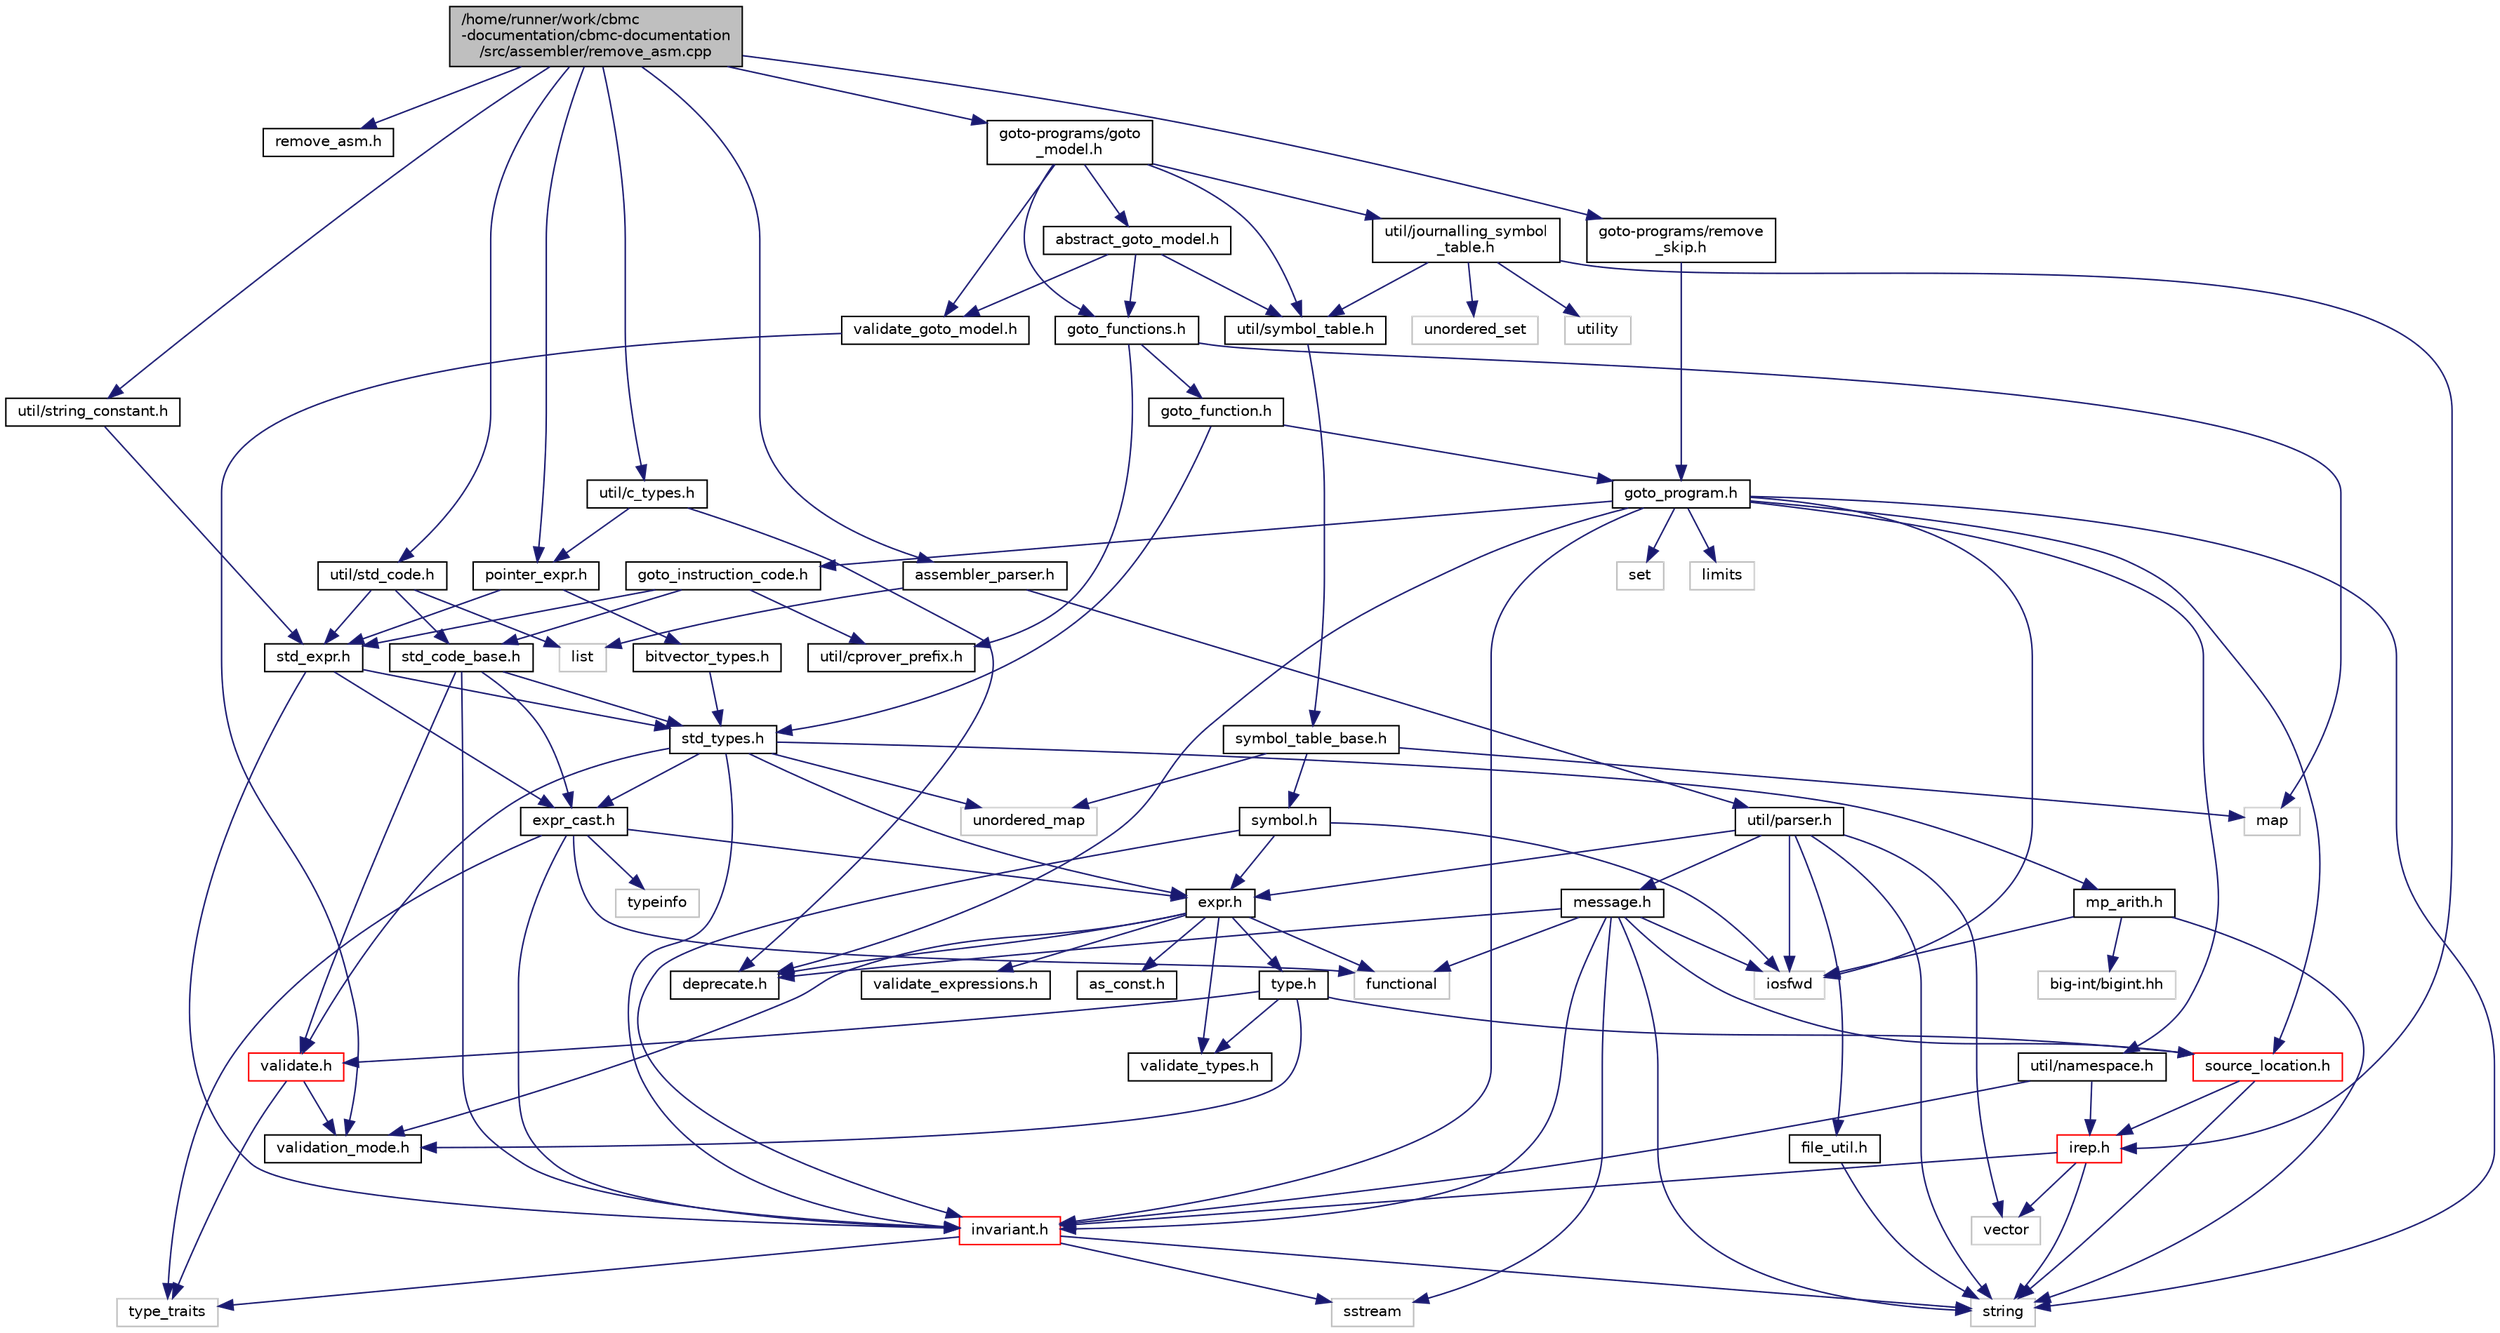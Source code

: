 digraph "/home/runner/work/cbmc-documentation/cbmc-documentation/src/assembler/remove_asm.cpp"
{
 // LATEX_PDF_SIZE
  bgcolor="transparent";
  edge [fontname="Helvetica",fontsize="10",labelfontname="Helvetica",labelfontsize="10"];
  node [fontname="Helvetica",fontsize="10",shape=record];
  Node1 [label="/home/runner/work/cbmc\l-documentation/cbmc-documentation\l/src/assembler/remove_asm.cpp",height=0.2,width=0.4,color="black", fillcolor="grey75", style="filled", fontcolor="black",tooltip=" "];
  Node1 -> Node2 [color="midnightblue",fontsize="10",style="solid",fontname="Helvetica"];
  Node2 [label="remove_asm.h",height=0.2,width=0.4,color="black",URL="$remove__asm_8h.html",tooltip=" "];
  Node1 -> Node3 [color="midnightblue",fontsize="10",style="solid",fontname="Helvetica"];
  Node3 [label="util/c_types.h",height=0.2,width=0.4,color="black",URL="$c__types_8h.html",tooltip=" "];
  Node3 -> Node4 [color="midnightblue",fontsize="10",style="solid",fontname="Helvetica"];
  Node4 [label="deprecate.h",height=0.2,width=0.4,color="black",URL="$deprecate_8h.html",tooltip=" "];
  Node3 -> Node5 [color="midnightblue",fontsize="10",style="solid",fontname="Helvetica"];
  Node5 [label="pointer_expr.h",height=0.2,width=0.4,color="black",URL="$pointer__expr_8h.html",tooltip=" "];
  Node5 -> Node6 [color="midnightblue",fontsize="10",style="solid",fontname="Helvetica"];
  Node6 [label="bitvector_types.h",height=0.2,width=0.4,color="black",URL="$bitvector__types_8h.html",tooltip=" "];
  Node6 -> Node7 [color="midnightblue",fontsize="10",style="solid",fontname="Helvetica"];
  Node7 [label="std_types.h",height=0.2,width=0.4,color="black",URL="$std__types_8h.html",tooltip=" "];
  Node7 -> Node8 [color="midnightblue",fontsize="10",style="solid",fontname="Helvetica"];
  Node8 [label="expr.h",height=0.2,width=0.4,color="black",URL="$expr_8h.html",tooltip=" "];
  Node8 -> Node9 [color="midnightblue",fontsize="10",style="solid",fontname="Helvetica"];
  Node9 [label="as_const.h",height=0.2,width=0.4,color="black",URL="$as__const_8h.html",tooltip=" "];
  Node8 -> Node4 [color="midnightblue",fontsize="10",style="solid",fontname="Helvetica"];
  Node8 -> Node10 [color="midnightblue",fontsize="10",style="solid",fontname="Helvetica"];
  Node10 [label="type.h",height=0.2,width=0.4,color="black",URL="$type_8h.html",tooltip=" "];
  Node10 -> Node11 [color="midnightblue",fontsize="10",style="solid",fontname="Helvetica"];
  Node11 [label="source_location.h",height=0.2,width=0.4,color="red",URL="$source__location_8h.html",tooltip=" "];
  Node11 -> Node12 [color="midnightblue",fontsize="10",style="solid",fontname="Helvetica"];
  Node12 [label="irep.h",height=0.2,width=0.4,color="red",URL="$irep_8h.html",tooltip=" "];
  Node12 -> Node13 [color="midnightblue",fontsize="10",style="solid",fontname="Helvetica"];
  Node13 [label="string",height=0.2,width=0.4,color="grey75",tooltip=" "];
  Node12 -> Node14 [color="midnightblue",fontsize="10",style="solid",fontname="Helvetica"];
  Node14 [label="vector",height=0.2,width=0.4,color="grey75",tooltip=" "];
  Node12 -> Node15 [color="midnightblue",fontsize="10",style="solid",fontname="Helvetica"];
  Node15 [label="invariant.h",height=0.2,width=0.4,color="red",URL="$src_2util_2invariant_8h.html",tooltip=" "];
  Node15 -> Node17 [color="midnightblue",fontsize="10",style="solid",fontname="Helvetica"];
  Node17 [label="sstream",height=0.2,width=0.4,color="grey75",tooltip=" "];
  Node15 -> Node13 [color="midnightblue",fontsize="10",style="solid",fontname="Helvetica"];
  Node15 -> Node18 [color="midnightblue",fontsize="10",style="solid",fontname="Helvetica"];
  Node18 [label="type_traits",height=0.2,width=0.4,color="grey75",tooltip=" "];
  Node11 -> Node13 [color="midnightblue",fontsize="10",style="solid",fontname="Helvetica"];
  Node10 -> Node36 [color="midnightblue",fontsize="10",style="solid",fontname="Helvetica"];
  Node36 [label="validate.h",height=0.2,width=0.4,color="red",URL="$validate_8h.html",tooltip=" "];
  Node36 -> Node18 [color="midnightblue",fontsize="10",style="solid",fontname="Helvetica"];
  Node36 -> Node38 [color="midnightblue",fontsize="10",style="solid",fontname="Helvetica"];
  Node38 [label="validation_mode.h",height=0.2,width=0.4,color="black",URL="$validation__mode_8h.html",tooltip=" "];
  Node10 -> Node39 [color="midnightblue",fontsize="10",style="solid",fontname="Helvetica"];
  Node39 [label="validate_types.h",height=0.2,width=0.4,color="black",URL="$validate__types_8h.html",tooltip=" "];
  Node10 -> Node38 [color="midnightblue",fontsize="10",style="solid",fontname="Helvetica"];
  Node8 -> Node40 [color="midnightblue",fontsize="10",style="solid",fontname="Helvetica"];
  Node40 [label="validate_expressions.h",height=0.2,width=0.4,color="black",URL="$validate__expressions_8h.html",tooltip=" "];
  Node8 -> Node39 [color="midnightblue",fontsize="10",style="solid",fontname="Helvetica"];
  Node8 -> Node38 [color="midnightblue",fontsize="10",style="solid",fontname="Helvetica"];
  Node8 -> Node41 [color="midnightblue",fontsize="10",style="solid",fontname="Helvetica"];
  Node41 [label="functional",height=0.2,width=0.4,color="grey75",tooltip=" "];
  Node7 -> Node42 [color="midnightblue",fontsize="10",style="solid",fontname="Helvetica"];
  Node42 [label="expr_cast.h",height=0.2,width=0.4,color="black",URL="$expr__cast_8h.html",tooltip="Templated functions to cast to specific exprt-derived classes."];
  Node42 -> Node43 [color="midnightblue",fontsize="10",style="solid",fontname="Helvetica"];
  Node43 [label="typeinfo",height=0.2,width=0.4,color="grey75",tooltip=" "];
  Node42 -> Node18 [color="midnightblue",fontsize="10",style="solid",fontname="Helvetica"];
  Node42 -> Node41 [color="midnightblue",fontsize="10",style="solid",fontname="Helvetica"];
  Node42 -> Node15 [color="midnightblue",fontsize="10",style="solid",fontname="Helvetica"];
  Node42 -> Node8 [color="midnightblue",fontsize="10",style="solid",fontname="Helvetica"];
  Node7 -> Node15 [color="midnightblue",fontsize="10",style="solid",fontname="Helvetica"];
  Node7 -> Node44 [color="midnightblue",fontsize="10",style="solid",fontname="Helvetica"];
  Node44 [label="mp_arith.h",height=0.2,width=0.4,color="black",URL="$mp__arith_8h.html",tooltip=" "];
  Node44 -> Node21 [color="midnightblue",fontsize="10",style="solid",fontname="Helvetica"];
  Node21 [label="iosfwd",height=0.2,width=0.4,color="grey75",tooltip=" "];
  Node44 -> Node13 [color="midnightblue",fontsize="10",style="solid",fontname="Helvetica"];
  Node44 -> Node45 [color="midnightblue",fontsize="10",style="solid",fontname="Helvetica"];
  Node45 [label="big-int/bigint.hh",height=0.2,width=0.4,color="grey75",tooltip=" "];
  Node7 -> Node36 [color="midnightblue",fontsize="10",style="solid",fontname="Helvetica"];
  Node7 -> Node26 [color="midnightblue",fontsize="10",style="solid",fontname="Helvetica"];
  Node26 [label="unordered_map",height=0.2,width=0.4,color="grey75",tooltip=" "];
  Node5 -> Node46 [color="midnightblue",fontsize="10",style="solid",fontname="Helvetica"];
  Node46 [label="std_expr.h",height=0.2,width=0.4,color="black",URL="$std__expr_8h.html",tooltip=" "];
  Node46 -> Node42 [color="midnightblue",fontsize="10",style="solid",fontname="Helvetica"];
  Node46 -> Node15 [color="midnightblue",fontsize="10",style="solid",fontname="Helvetica"];
  Node46 -> Node7 [color="midnightblue",fontsize="10",style="solid",fontname="Helvetica"];
  Node1 -> Node5 [color="midnightblue",fontsize="10",style="solid",fontname="Helvetica"];
  Node1 -> Node47 [color="midnightblue",fontsize="10",style="solid",fontname="Helvetica"];
  Node47 [label="util/std_code.h",height=0.2,width=0.4,color="black",URL="$std__code_8h.html",tooltip=" "];
  Node47 -> Node25 [color="midnightblue",fontsize="10",style="solid",fontname="Helvetica"];
  Node25 [label="list",height=0.2,width=0.4,color="grey75",tooltip=" "];
  Node47 -> Node48 [color="midnightblue",fontsize="10",style="solid",fontname="Helvetica"];
  Node48 [label="std_code_base.h",height=0.2,width=0.4,color="black",URL="$std__code__base_8h.html",tooltip=" "];
  Node48 -> Node42 [color="midnightblue",fontsize="10",style="solid",fontname="Helvetica"];
  Node48 -> Node15 [color="midnightblue",fontsize="10",style="solid",fontname="Helvetica"];
  Node48 -> Node7 [color="midnightblue",fontsize="10",style="solid",fontname="Helvetica"];
  Node48 -> Node36 [color="midnightblue",fontsize="10",style="solid",fontname="Helvetica"];
  Node47 -> Node46 [color="midnightblue",fontsize="10",style="solid",fontname="Helvetica"];
  Node1 -> Node49 [color="midnightblue",fontsize="10",style="solid",fontname="Helvetica"];
  Node49 [label="util/string_constant.h",height=0.2,width=0.4,color="black",URL="$string__constant_8h.html",tooltip=" "];
  Node49 -> Node46 [color="midnightblue",fontsize="10",style="solid",fontname="Helvetica"];
  Node1 -> Node50 [color="midnightblue",fontsize="10",style="solid",fontname="Helvetica"];
  Node50 [label="goto-programs/goto\l_model.h",height=0.2,width=0.4,color="black",URL="$goto__model_8h.html",tooltip=" "];
  Node50 -> Node51 [color="midnightblue",fontsize="10",style="solid",fontname="Helvetica"];
  Node51 [label="util/symbol_table.h",height=0.2,width=0.4,color="black",URL="$symbol__table_8h.html",tooltip="Author: Diffblue Ltd."];
  Node51 -> Node52 [color="midnightblue",fontsize="10",style="solid",fontname="Helvetica"];
  Node52 [label="symbol_table_base.h",height=0.2,width=0.4,color="black",URL="$symbol__table__base_8h.html",tooltip="Author: Diffblue Ltd."];
  Node52 -> Node53 [color="midnightblue",fontsize="10",style="solid",fontname="Helvetica"];
  Node53 [label="map",height=0.2,width=0.4,color="grey75",tooltip=" "];
  Node52 -> Node26 [color="midnightblue",fontsize="10",style="solid",fontname="Helvetica"];
  Node52 -> Node54 [color="midnightblue",fontsize="10",style="solid",fontname="Helvetica"];
  Node54 [label="symbol.h",height=0.2,width=0.4,color="black",URL="$symbol_8h.html",tooltip="Symbol table entry."];
  Node54 -> Node21 [color="midnightblue",fontsize="10",style="solid",fontname="Helvetica"];
  Node54 -> Node8 [color="midnightblue",fontsize="10",style="solid",fontname="Helvetica"];
  Node54 -> Node15 [color="midnightblue",fontsize="10",style="solid",fontname="Helvetica"];
  Node50 -> Node55 [color="midnightblue",fontsize="10",style="solid",fontname="Helvetica"];
  Node55 [label="util/journalling_symbol\l_table.h",height=0.2,width=0.4,color="black",URL="$journalling__symbol__table_8h.html",tooltip="Author: Diffblue Ltd."];
  Node55 -> Node56 [color="midnightblue",fontsize="10",style="solid",fontname="Helvetica"];
  Node56 [label="utility",height=0.2,width=0.4,color="grey75",tooltip=" "];
  Node55 -> Node57 [color="midnightblue",fontsize="10",style="solid",fontname="Helvetica"];
  Node57 [label="unordered_set",height=0.2,width=0.4,color="grey75",tooltip=" "];
  Node55 -> Node12 [color="midnightblue",fontsize="10",style="solid",fontname="Helvetica"];
  Node55 -> Node51 [color="midnightblue",fontsize="10",style="solid",fontname="Helvetica"];
  Node50 -> Node58 [color="midnightblue",fontsize="10",style="solid",fontname="Helvetica"];
  Node58 [label="abstract_goto_model.h",height=0.2,width=0.4,color="black",URL="$abstract__goto__model_8h.html",tooltip=" "];
  Node58 -> Node59 [color="midnightblue",fontsize="10",style="solid",fontname="Helvetica"];
  Node59 [label="goto_functions.h",height=0.2,width=0.4,color="black",URL="$goto__functions_8h.html",tooltip=" "];
  Node59 -> Node60 [color="midnightblue",fontsize="10",style="solid",fontname="Helvetica"];
  Node60 [label="goto_function.h",height=0.2,width=0.4,color="black",URL="$goto__function_8h.html",tooltip=" "];
  Node60 -> Node7 [color="midnightblue",fontsize="10",style="solid",fontname="Helvetica"];
  Node60 -> Node61 [color="midnightblue",fontsize="10",style="solid",fontname="Helvetica"];
  Node61 [label="goto_program.h",height=0.2,width=0.4,color="black",URL="$goto__program_8h.html",tooltip=" "];
  Node61 -> Node62 [color="midnightblue",fontsize="10",style="solid",fontname="Helvetica"];
  Node62 [label="goto_instruction_code.h",height=0.2,width=0.4,color="black",URL="$goto__instruction__code_8h.html",tooltip=" "];
  Node62 -> Node63 [color="midnightblue",fontsize="10",style="solid",fontname="Helvetica"];
  Node63 [label="util/cprover_prefix.h",height=0.2,width=0.4,color="black",URL="$cprover__prefix_8h.html",tooltip=" "];
  Node62 -> Node48 [color="midnightblue",fontsize="10",style="solid",fontname="Helvetica"];
  Node62 -> Node46 [color="midnightblue",fontsize="10",style="solid",fontname="Helvetica"];
  Node61 -> Node21 [color="midnightblue",fontsize="10",style="solid",fontname="Helvetica"];
  Node61 -> Node64 [color="midnightblue",fontsize="10",style="solid",fontname="Helvetica"];
  Node64 [label="set",height=0.2,width=0.4,color="grey75",tooltip=" "];
  Node61 -> Node65 [color="midnightblue",fontsize="10",style="solid",fontname="Helvetica"];
  Node65 [label="limits",height=0.2,width=0.4,color="grey75",tooltip=" "];
  Node61 -> Node13 [color="midnightblue",fontsize="10",style="solid",fontname="Helvetica"];
  Node61 -> Node4 [color="midnightblue",fontsize="10",style="solid",fontname="Helvetica"];
  Node61 -> Node15 [color="midnightblue",fontsize="10",style="solid",fontname="Helvetica"];
  Node61 -> Node66 [color="midnightblue",fontsize="10",style="solid",fontname="Helvetica"];
  Node66 [label="util/namespace.h",height=0.2,width=0.4,color="black",URL="$namespace_8h.html",tooltip=" "];
  Node66 -> Node15 [color="midnightblue",fontsize="10",style="solid",fontname="Helvetica"];
  Node66 -> Node12 [color="midnightblue",fontsize="10",style="solid",fontname="Helvetica"];
  Node61 -> Node11 [color="midnightblue",fontsize="10",style="solid",fontname="Helvetica"];
  Node59 -> Node63 [color="midnightblue",fontsize="10",style="solid",fontname="Helvetica"];
  Node59 -> Node53 [color="midnightblue",fontsize="10",style="solid",fontname="Helvetica"];
  Node58 -> Node67 [color="midnightblue",fontsize="10",style="solid",fontname="Helvetica"];
  Node67 [label="validate_goto_model.h",height=0.2,width=0.4,color="black",URL="$validate__goto__model_8h.html",tooltip=" "];
  Node67 -> Node38 [color="midnightblue",fontsize="10",style="solid",fontname="Helvetica"];
  Node58 -> Node51 [color="midnightblue",fontsize="10",style="solid",fontname="Helvetica"];
  Node50 -> Node59 [color="midnightblue",fontsize="10",style="solid",fontname="Helvetica"];
  Node50 -> Node67 [color="midnightblue",fontsize="10",style="solid",fontname="Helvetica"];
  Node1 -> Node68 [color="midnightblue",fontsize="10",style="solid",fontname="Helvetica"];
  Node68 [label="goto-programs/remove\l_skip.h",height=0.2,width=0.4,color="black",URL="$remove__skip_8h.html",tooltip=" "];
  Node68 -> Node61 [color="midnightblue",fontsize="10",style="solid",fontname="Helvetica"];
  Node1 -> Node69 [color="midnightblue",fontsize="10",style="solid",fontname="Helvetica"];
  Node69 [label="assembler_parser.h",height=0.2,width=0.4,color="black",URL="$assembler__parser_8h.html",tooltip=" "];
  Node69 -> Node70 [color="midnightblue",fontsize="10",style="solid",fontname="Helvetica"];
  Node70 [label="util/parser.h",height=0.2,width=0.4,color="black",URL="$parser_8h.html",tooltip=" "];
  Node70 -> Node21 [color="midnightblue",fontsize="10",style="solid",fontname="Helvetica"];
  Node70 -> Node13 [color="midnightblue",fontsize="10",style="solid",fontname="Helvetica"];
  Node70 -> Node14 [color="midnightblue",fontsize="10",style="solid",fontname="Helvetica"];
  Node70 -> Node8 [color="midnightblue",fontsize="10",style="solid",fontname="Helvetica"];
  Node70 -> Node71 [color="midnightblue",fontsize="10",style="solid",fontname="Helvetica"];
  Node71 [label="message.h",height=0.2,width=0.4,color="black",URL="$src_2util_2message_8h.html",tooltip=" "];
  Node71 -> Node41 [color="midnightblue",fontsize="10",style="solid",fontname="Helvetica"];
  Node71 -> Node21 [color="midnightblue",fontsize="10",style="solid",fontname="Helvetica"];
  Node71 -> Node17 [color="midnightblue",fontsize="10",style="solid",fontname="Helvetica"];
  Node71 -> Node13 [color="midnightblue",fontsize="10",style="solid",fontname="Helvetica"];
  Node71 -> Node4 [color="midnightblue",fontsize="10",style="solid",fontname="Helvetica"];
  Node71 -> Node15 [color="midnightblue",fontsize="10",style="solid",fontname="Helvetica"];
  Node71 -> Node11 [color="midnightblue",fontsize="10",style="solid",fontname="Helvetica"];
  Node70 -> Node72 [color="midnightblue",fontsize="10",style="solid",fontname="Helvetica"];
  Node72 [label="file_util.h",height=0.2,width=0.4,color="black",URL="$file__util_8h.html",tooltip=" "];
  Node72 -> Node13 [color="midnightblue",fontsize="10",style="solid",fontname="Helvetica"];
  Node69 -> Node25 [color="midnightblue",fontsize="10",style="solid",fontname="Helvetica"];
}
